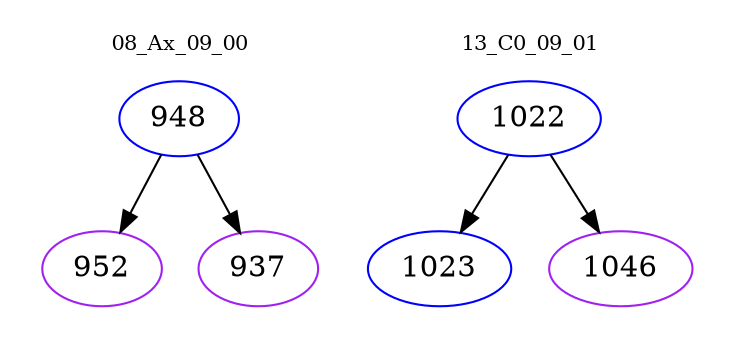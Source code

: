 digraph{
subgraph cluster_0 {
color = white
label = "08_Ax_09_00";
fontsize=10;
T0_948 [label="948", color="blue"]
T0_948 -> T0_952 [color="black"]
T0_952 [label="952", color="purple"]
T0_948 -> T0_937 [color="black"]
T0_937 [label="937", color="purple"]
}
subgraph cluster_1 {
color = white
label = "13_C0_09_01";
fontsize=10;
T1_1022 [label="1022", color="blue"]
T1_1022 -> T1_1023 [color="black"]
T1_1023 [label="1023", color="blue"]
T1_1022 -> T1_1046 [color="black"]
T1_1046 [label="1046", color="purple"]
}
}
